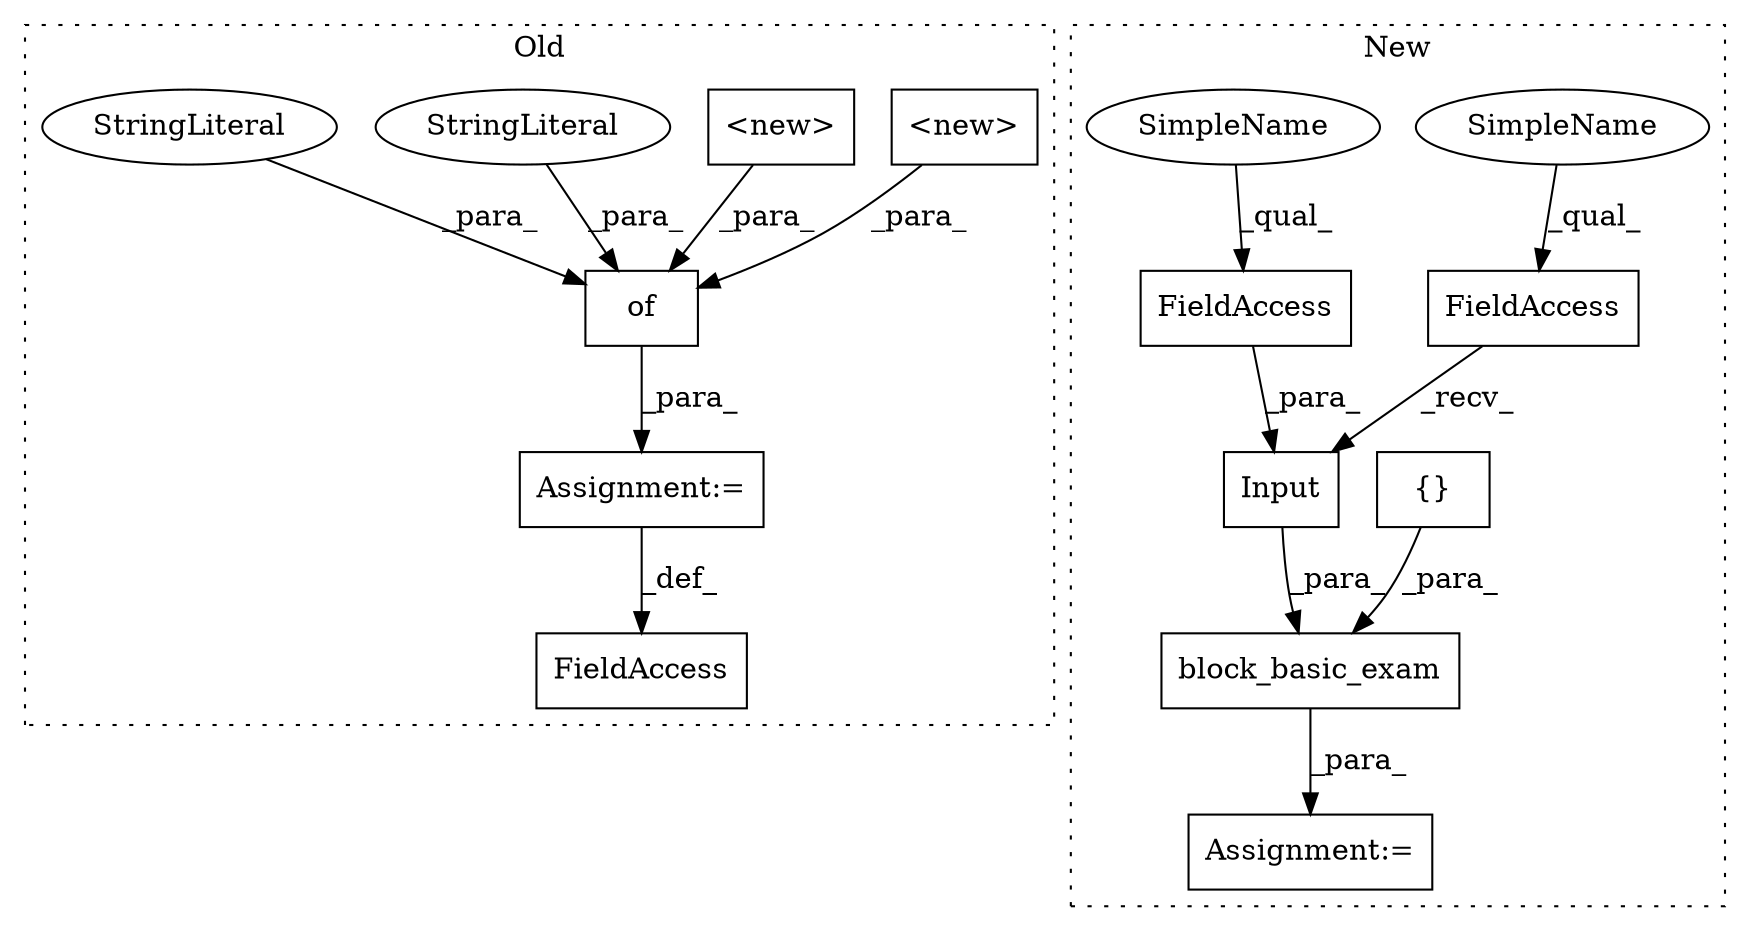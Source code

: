 digraph G {
subgraph cluster0 {
1 [label="<new>" a="14" s="1453" l="26" shape="box"];
7 [label="FieldAccess" a="22" s="1423" l="18" shape="box"];
8 [label="of" a="32" s="1446,1510" l="3,1" shape="box"];
9 [label="<new>" a="14" s="1484" l="26" shape="box"];
10 [label="Assignment:=" a="7" s="1441" l="1" shape="box"];
12 [label="StringLiteral" a="45" s="1449" l="3" shape="ellipse"];
13 [label="StringLiteral" a="45" s="1480" l="3" shape="ellipse"];
label = "Old";
style="dotted";
}
subgraph cluster1 {
2 [label="Input" a="32" s="1098,1153" l="11,1" shape="box"];
3 [label="block_basic_exam" a="32" s="1058,1166" l="17,1" shape="box"];
4 [label="{}" a="4" s="1164" l="2" shape="box"];
5 [label="FieldAccess" a="22" s="1081" l="16" shape="box"];
6 [label="FieldAccess" a="22" s="1136" l="17" shape="box"];
11 [label="Assignment:=" a="7" s="1051" l="1" shape="box"];
14 [label="SimpleName" a="42" s="1081" l="10" shape="ellipse"];
15 [label="SimpleName" a="42" s="1136" l="10" shape="ellipse"];
label = "New";
style="dotted";
}
1 -> 8 [label="_para_"];
2 -> 3 [label="_para_"];
3 -> 11 [label="_para_"];
4 -> 3 [label="_para_"];
5 -> 2 [label="_recv_"];
6 -> 2 [label="_para_"];
8 -> 10 [label="_para_"];
9 -> 8 [label="_para_"];
10 -> 7 [label="_def_"];
12 -> 8 [label="_para_"];
13 -> 8 [label="_para_"];
14 -> 5 [label="_qual_"];
15 -> 6 [label="_qual_"];
}